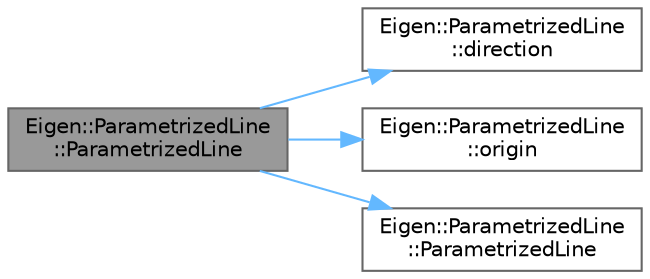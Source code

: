 digraph "Eigen::ParametrizedLine::ParametrizedLine"
{
 // LATEX_PDF_SIZE
  bgcolor="transparent";
  edge [fontname=Helvetica,fontsize=10,labelfontname=Helvetica,labelfontsize=10];
  node [fontname=Helvetica,fontsize=10,shape=box,height=0.2,width=0.4];
  rankdir="LR";
  Node1 [id="Node000001",label="Eigen::ParametrizedLine\l::ParametrizedLine",height=0.2,width=0.4,color="gray40", fillcolor="grey60", style="filled", fontcolor="black",tooltip=" "];
  Node1 -> Node2 [id="edge1_Node000001_Node000002",color="steelblue1",style="solid",tooltip=" "];
  Node2 [id="Node000002",label="Eigen::ParametrizedLine\l::direction",height=0.2,width=0.4,color="grey40", fillcolor="white", style="filled",URL="$class_eigen_1_1_parametrized_line.html#a8bb88baa7d41a8e6e02068c72fb894c9",tooltip=" "];
  Node1 -> Node3 [id="edge2_Node000001_Node000003",color="steelblue1",style="solid",tooltip=" "];
  Node3 [id="Node000003",label="Eigen::ParametrizedLine\l::origin",height=0.2,width=0.4,color="grey40", fillcolor="white", style="filled",URL="$class_eigen_1_1_parametrized_line.html#adfe58434717fcc18fc5e2300f1e56a55",tooltip=" "];
  Node1 -> Node4 [id="edge3_Node000001_Node000004",color="steelblue1",style="solid",tooltip=" "];
  Node4 [id="Node000004",label="Eigen::ParametrizedLine\l::ParametrizedLine",height=0.2,width=0.4,color="grey40", fillcolor="white", style="filled",URL="$class_eigen_1_1_parametrized_line.html#a7c23f36d93cf3b3c2b37fd9f9eda5685",tooltip=" "];
}
